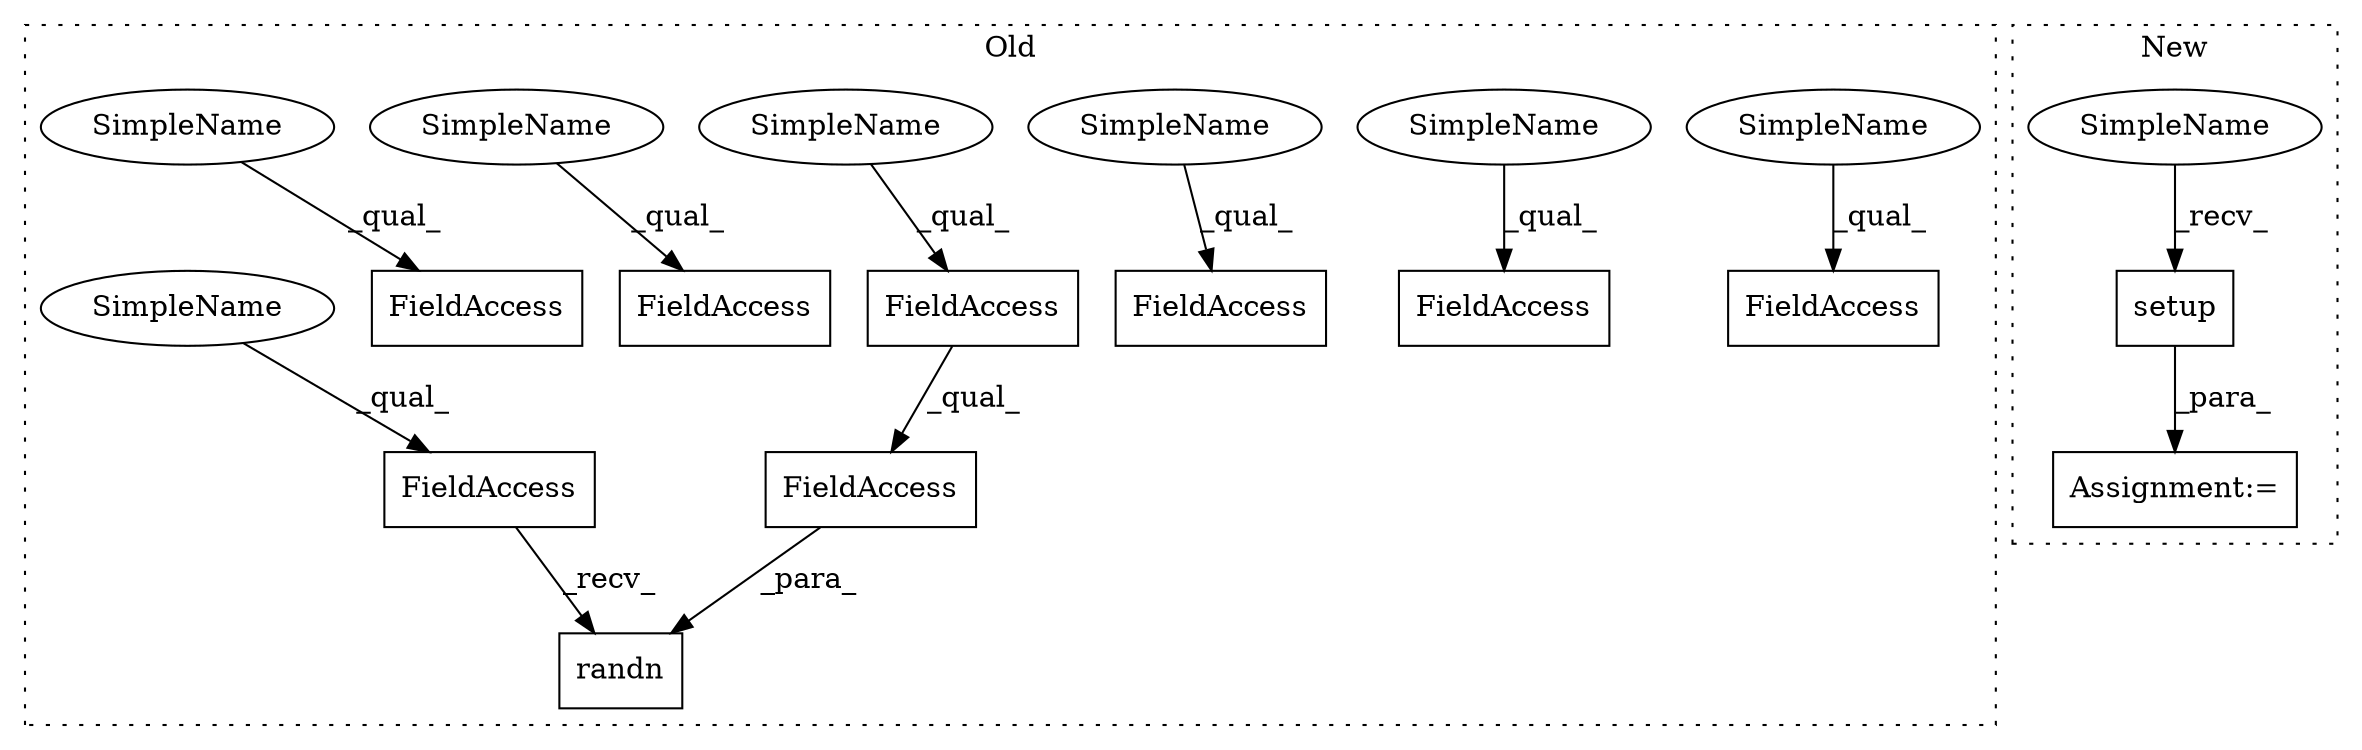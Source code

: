 digraph G {
subgraph cluster0 {
1 [label="randn" a="32" s="5678,5696" l="6,1" shape="box"];
3 [label="FieldAccess" a="22" s="5669" l="8" shape="box"];
4 [label="FieldAccess" a="22" s="5684" l="6" shape="box"];
6 [label="FieldAccess" a="22" s="5811" l="8" shape="box"];
7 [label="FieldAccess" a="22" s="5684" l="12" shape="box"];
8 [label="FieldAccess" a="22" s="5572" l="9" shape="box"];
9 [label="FieldAccess" a="22" s="5612" l="6" shape="box"];
10 [label="FieldAccess" a="22" s="5565" l="6" shape="box"];
11 [label="FieldAccess" a="22" s="5558" l="6" shape="box"];
12 [label="SimpleName" a="42" s="5612" l="4" shape="ellipse"];
13 [label="SimpleName" a="42" s="5811" l="4" shape="ellipse"];
14 [label="SimpleName" a="42" s="5565" l="4" shape="ellipse"];
15 [label="SimpleName" a="42" s="5684" l="4" shape="ellipse"];
16 [label="SimpleName" a="42" s="5558" l="4" shape="ellipse"];
17 [label="SimpleName" a="42" s="5572" l="4" shape="ellipse"];
18 [label="SimpleName" a="42" s="5669" l="4" shape="ellipse"];
label = "Old";
style="dotted";
}
subgraph cluster1 {
2 [label="setup" a="32" s="6206" l="7" shape="box"];
5 [label="Assignment:=" a="7" s="6199" l="2" shape="box"];
19 [label="SimpleName" a="42" s="6201" l="4" shape="ellipse"];
label = "New";
style="dotted";
}
2 -> 5 [label="_para_"];
3 -> 1 [label="_recv_"];
4 -> 7 [label="_qual_"];
7 -> 1 [label="_para_"];
12 -> 9 [label="_qual_"];
13 -> 6 [label="_qual_"];
14 -> 10 [label="_qual_"];
15 -> 4 [label="_qual_"];
16 -> 11 [label="_qual_"];
17 -> 8 [label="_qual_"];
18 -> 3 [label="_qual_"];
19 -> 2 [label="_recv_"];
}